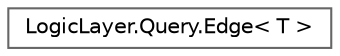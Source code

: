 digraph "Graphical Class Hierarchy"
{
 // LATEX_PDF_SIZE
  bgcolor="transparent";
  edge [fontname=Helvetica,fontsize=10,labelfontname=Helvetica,labelfontsize=10];
  node [fontname=Helvetica,fontsize=10,shape=box,height=0.2,width=0.4];
  rankdir="LR";
  Node0 [id="Node000000",label="LogicLayer.Query.Edge\< T \>",height=0.2,width=0.4,color="grey40", fillcolor="white", style="filled",URL="$class_logic_layer_1_1_query_1_1_edge.html",tooltip=" "];
}
